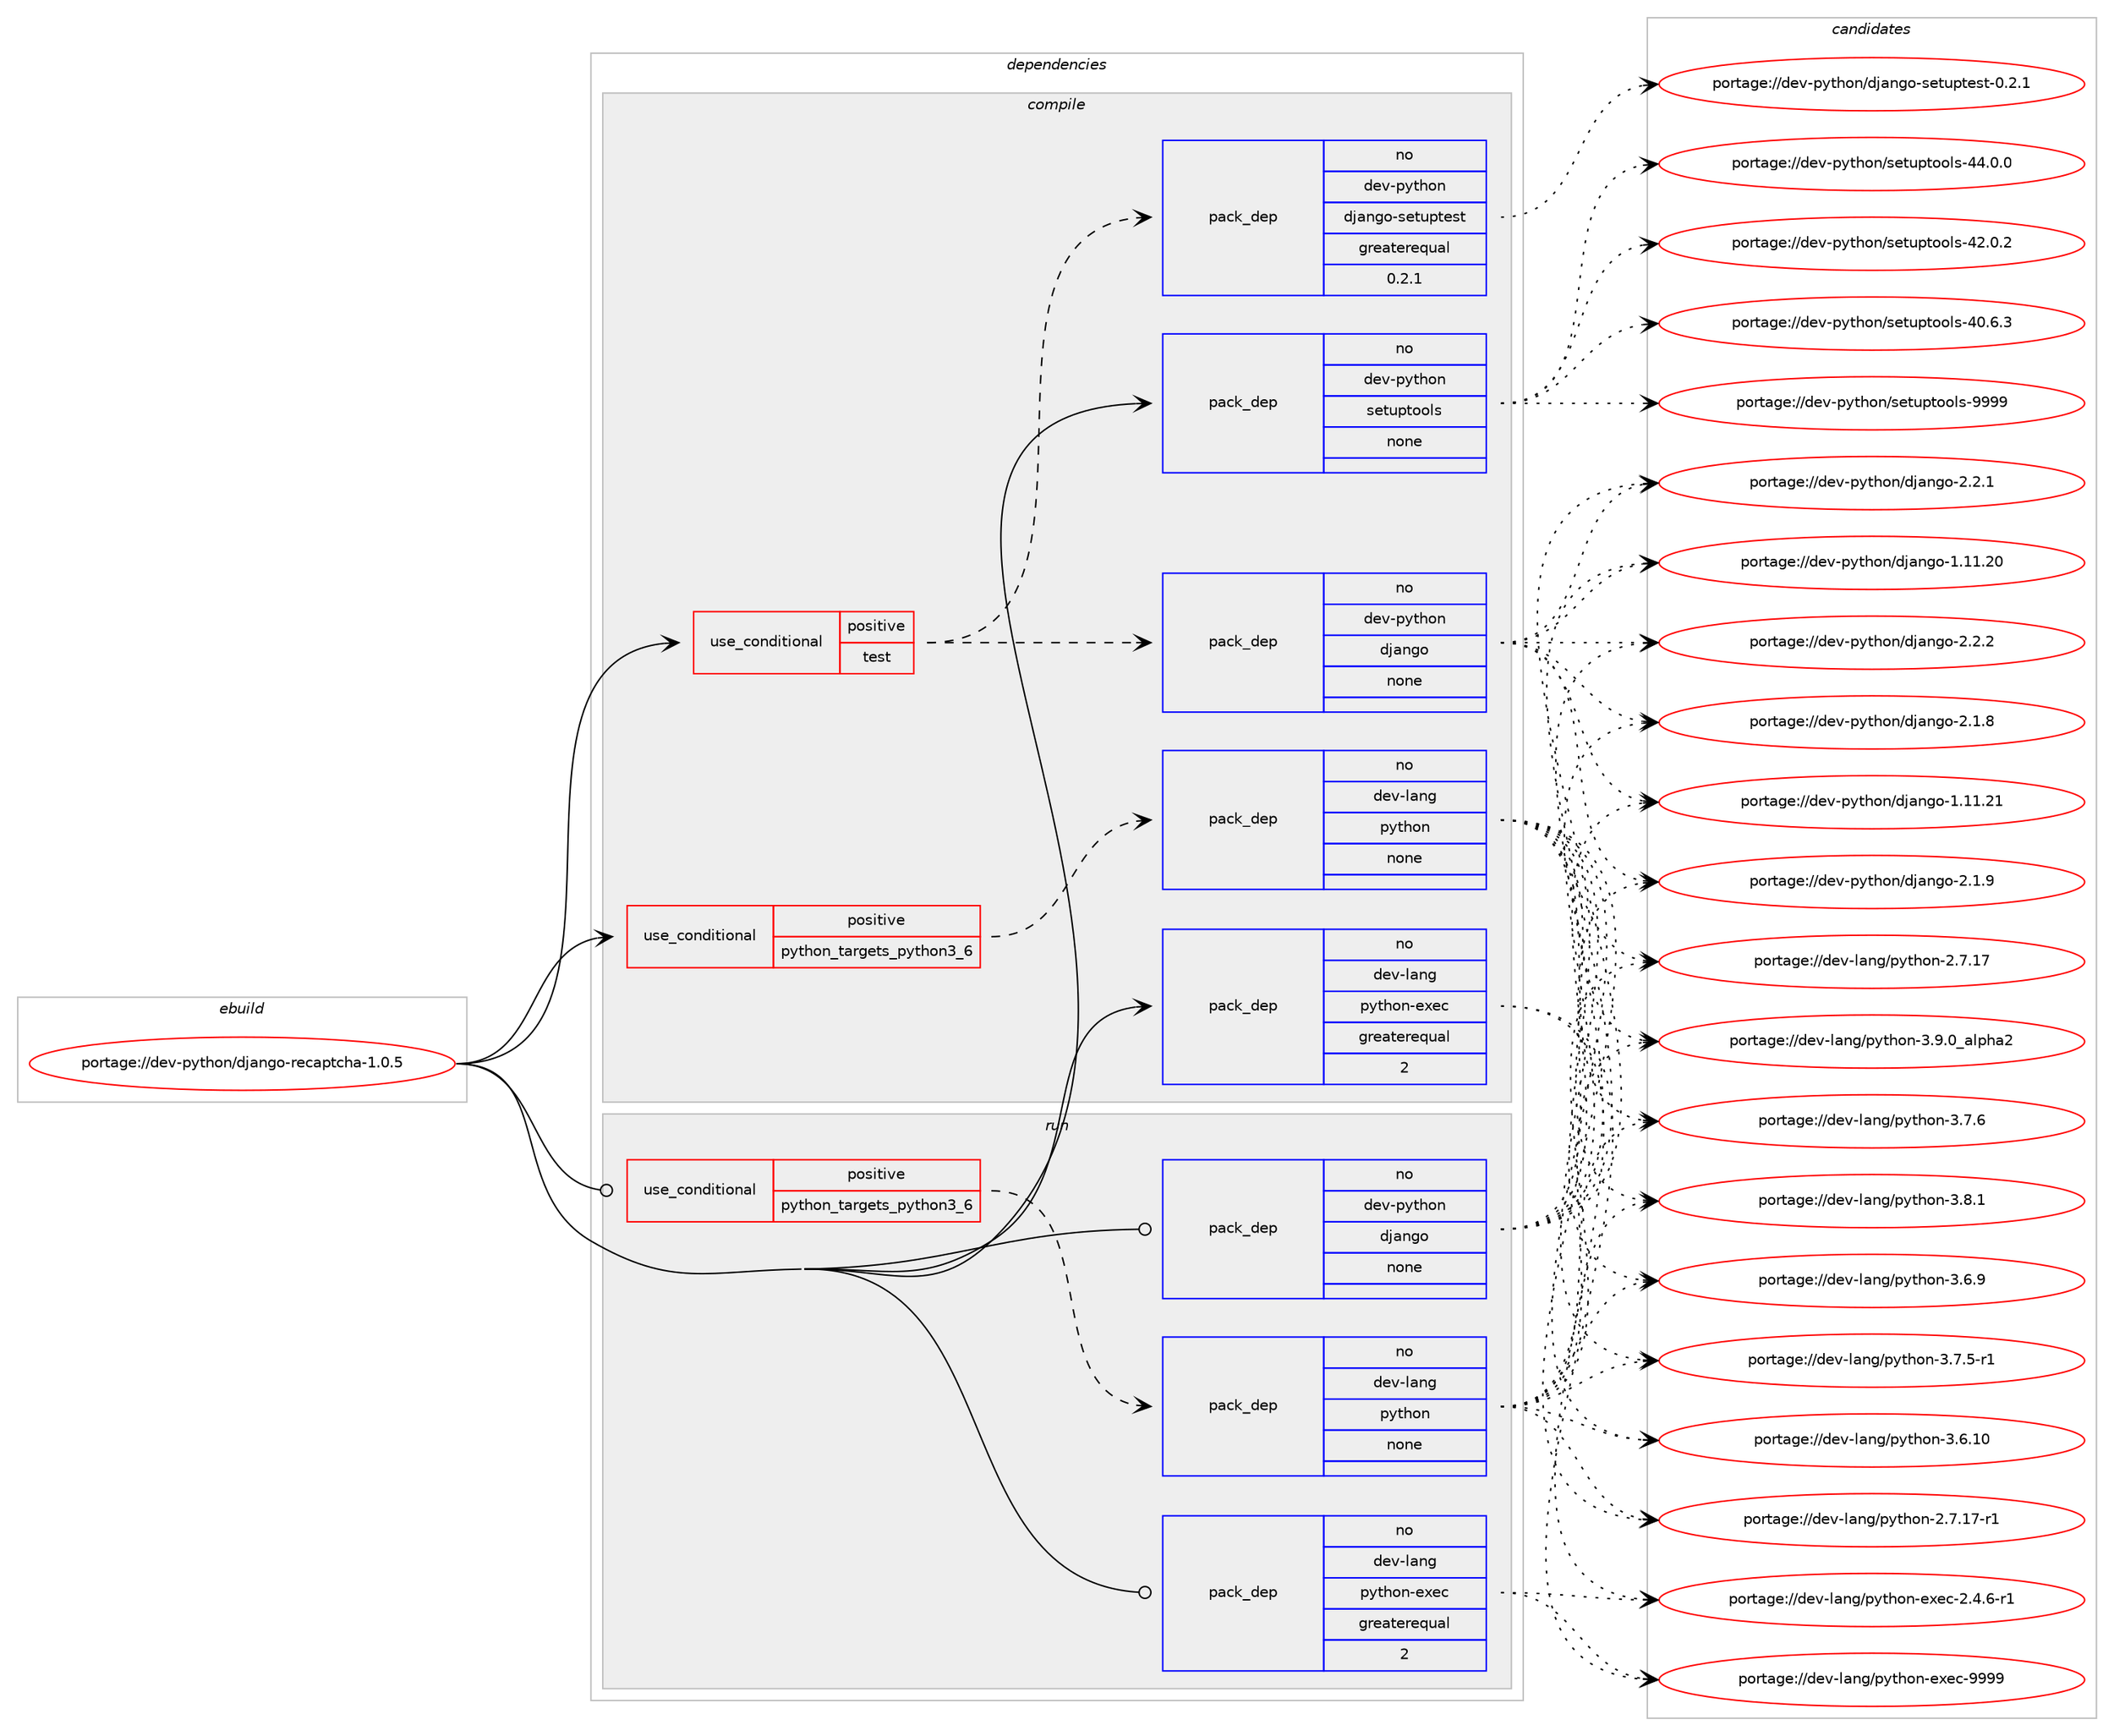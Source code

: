 digraph prolog {

# *************
# Graph options
# *************

newrank=true;
concentrate=true;
compound=true;
graph [rankdir=LR,fontname=Helvetica,fontsize=10,ranksep=1.5];#, ranksep=2.5, nodesep=0.2];
edge  [arrowhead=vee];
node  [fontname=Helvetica,fontsize=10];

# **********
# The ebuild
# **********

subgraph cluster_leftcol {
color=gray;
rank=same;
label=<<i>ebuild</i>>;
id [label="portage://dev-python/django-recaptcha-1.0.5", color=red, width=4, href="../dev-python/django-recaptcha-1.0.5.svg"];
}

# ****************
# The dependencies
# ****************

subgraph cluster_midcol {
color=gray;
label=<<i>dependencies</i>>;
subgraph cluster_compile {
fillcolor="#eeeeee";
style=filled;
label=<<i>compile</i>>;
subgraph cond116770 {
dependency463933 [label=<<TABLE BORDER="0" CELLBORDER="1" CELLSPACING="0" CELLPADDING="4"><TR><TD ROWSPAN="3" CELLPADDING="10">use_conditional</TD></TR><TR><TD>positive</TD></TR><TR><TD>python_targets_python3_6</TD></TR></TABLE>>, shape=none, color=red];
subgraph pack342170 {
dependency463934 [label=<<TABLE BORDER="0" CELLBORDER="1" CELLSPACING="0" CELLPADDING="4" WIDTH="220"><TR><TD ROWSPAN="6" CELLPADDING="30">pack_dep</TD></TR><TR><TD WIDTH="110">no</TD></TR><TR><TD>dev-lang</TD></TR><TR><TD>python</TD></TR><TR><TD>none</TD></TR><TR><TD></TD></TR></TABLE>>, shape=none, color=blue];
}
dependency463933:e -> dependency463934:w [weight=20,style="dashed",arrowhead="vee"];
}
id:e -> dependency463933:w [weight=20,style="solid",arrowhead="vee"];
subgraph cond116771 {
dependency463935 [label=<<TABLE BORDER="0" CELLBORDER="1" CELLSPACING="0" CELLPADDING="4"><TR><TD ROWSPAN="3" CELLPADDING="10">use_conditional</TD></TR><TR><TD>positive</TD></TR><TR><TD>test</TD></TR></TABLE>>, shape=none, color=red];
subgraph pack342171 {
dependency463936 [label=<<TABLE BORDER="0" CELLBORDER="1" CELLSPACING="0" CELLPADDING="4" WIDTH="220"><TR><TD ROWSPAN="6" CELLPADDING="30">pack_dep</TD></TR><TR><TD WIDTH="110">no</TD></TR><TR><TD>dev-python</TD></TR><TR><TD>django</TD></TR><TR><TD>none</TD></TR><TR><TD></TD></TR></TABLE>>, shape=none, color=blue];
}
dependency463935:e -> dependency463936:w [weight=20,style="dashed",arrowhead="vee"];
subgraph pack342172 {
dependency463937 [label=<<TABLE BORDER="0" CELLBORDER="1" CELLSPACING="0" CELLPADDING="4" WIDTH="220"><TR><TD ROWSPAN="6" CELLPADDING="30">pack_dep</TD></TR><TR><TD WIDTH="110">no</TD></TR><TR><TD>dev-python</TD></TR><TR><TD>django-setuptest</TD></TR><TR><TD>greaterequal</TD></TR><TR><TD>0.2.1</TD></TR></TABLE>>, shape=none, color=blue];
}
dependency463935:e -> dependency463937:w [weight=20,style="dashed",arrowhead="vee"];
}
id:e -> dependency463935:w [weight=20,style="solid",arrowhead="vee"];
subgraph pack342173 {
dependency463938 [label=<<TABLE BORDER="0" CELLBORDER="1" CELLSPACING="0" CELLPADDING="4" WIDTH="220"><TR><TD ROWSPAN="6" CELLPADDING="30">pack_dep</TD></TR><TR><TD WIDTH="110">no</TD></TR><TR><TD>dev-lang</TD></TR><TR><TD>python-exec</TD></TR><TR><TD>greaterequal</TD></TR><TR><TD>2</TD></TR></TABLE>>, shape=none, color=blue];
}
id:e -> dependency463938:w [weight=20,style="solid",arrowhead="vee"];
subgraph pack342174 {
dependency463939 [label=<<TABLE BORDER="0" CELLBORDER="1" CELLSPACING="0" CELLPADDING="4" WIDTH="220"><TR><TD ROWSPAN="6" CELLPADDING="30">pack_dep</TD></TR><TR><TD WIDTH="110">no</TD></TR><TR><TD>dev-python</TD></TR><TR><TD>setuptools</TD></TR><TR><TD>none</TD></TR><TR><TD></TD></TR></TABLE>>, shape=none, color=blue];
}
id:e -> dependency463939:w [weight=20,style="solid",arrowhead="vee"];
}
subgraph cluster_compileandrun {
fillcolor="#eeeeee";
style=filled;
label=<<i>compile and run</i>>;
}
subgraph cluster_run {
fillcolor="#eeeeee";
style=filled;
label=<<i>run</i>>;
subgraph cond116772 {
dependency463940 [label=<<TABLE BORDER="0" CELLBORDER="1" CELLSPACING="0" CELLPADDING="4"><TR><TD ROWSPAN="3" CELLPADDING="10">use_conditional</TD></TR><TR><TD>positive</TD></TR><TR><TD>python_targets_python3_6</TD></TR></TABLE>>, shape=none, color=red];
subgraph pack342175 {
dependency463941 [label=<<TABLE BORDER="0" CELLBORDER="1" CELLSPACING="0" CELLPADDING="4" WIDTH="220"><TR><TD ROWSPAN="6" CELLPADDING="30">pack_dep</TD></TR><TR><TD WIDTH="110">no</TD></TR><TR><TD>dev-lang</TD></TR><TR><TD>python</TD></TR><TR><TD>none</TD></TR><TR><TD></TD></TR></TABLE>>, shape=none, color=blue];
}
dependency463940:e -> dependency463941:w [weight=20,style="dashed",arrowhead="vee"];
}
id:e -> dependency463940:w [weight=20,style="solid",arrowhead="odot"];
subgraph pack342176 {
dependency463942 [label=<<TABLE BORDER="0" CELLBORDER="1" CELLSPACING="0" CELLPADDING="4" WIDTH="220"><TR><TD ROWSPAN="6" CELLPADDING="30">pack_dep</TD></TR><TR><TD WIDTH="110">no</TD></TR><TR><TD>dev-lang</TD></TR><TR><TD>python-exec</TD></TR><TR><TD>greaterequal</TD></TR><TR><TD>2</TD></TR></TABLE>>, shape=none, color=blue];
}
id:e -> dependency463942:w [weight=20,style="solid",arrowhead="odot"];
subgraph pack342177 {
dependency463943 [label=<<TABLE BORDER="0" CELLBORDER="1" CELLSPACING="0" CELLPADDING="4" WIDTH="220"><TR><TD ROWSPAN="6" CELLPADDING="30">pack_dep</TD></TR><TR><TD WIDTH="110">no</TD></TR><TR><TD>dev-python</TD></TR><TR><TD>django</TD></TR><TR><TD>none</TD></TR><TR><TD></TD></TR></TABLE>>, shape=none, color=blue];
}
id:e -> dependency463943:w [weight=20,style="solid",arrowhead="odot"];
}
}

# **************
# The candidates
# **************

subgraph cluster_choices {
rank=same;
color=gray;
label=<<i>candidates</i>>;

subgraph choice342170 {
color=black;
nodesep=1;
choice10010111845108971101034711212111610411111045514657464895971081121049750 [label="portage://dev-lang/python-3.9.0_alpha2", color=red, width=4,href="../dev-lang/python-3.9.0_alpha2.svg"];
choice100101118451089711010347112121116104111110455146564649 [label="portage://dev-lang/python-3.8.1", color=red, width=4,href="../dev-lang/python-3.8.1.svg"];
choice100101118451089711010347112121116104111110455146554654 [label="portage://dev-lang/python-3.7.6", color=red, width=4,href="../dev-lang/python-3.7.6.svg"];
choice1001011184510897110103471121211161041111104551465546534511449 [label="portage://dev-lang/python-3.7.5-r1", color=red, width=4,href="../dev-lang/python-3.7.5-r1.svg"];
choice100101118451089711010347112121116104111110455146544657 [label="portage://dev-lang/python-3.6.9", color=red, width=4,href="../dev-lang/python-3.6.9.svg"];
choice10010111845108971101034711212111610411111045514654464948 [label="portage://dev-lang/python-3.6.10", color=red, width=4,href="../dev-lang/python-3.6.10.svg"];
choice100101118451089711010347112121116104111110455046554649554511449 [label="portage://dev-lang/python-2.7.17-r1", color=red, width=4,href="../dev-lang/python-2.7.17-r1.svg"];
choice10010111845108971101034711212111610411111045504655464955 [label="portage://dev-lang/python-2.7.17", color=red, width=4,href="../dev-lang/python-2.7.17.svg"];
dependency463934:e -> choice10010111845108971101034711212111610411111045514657464895971081121049750:w [style=dotted,weight="100"];
dependency463934:e -> choice100101118451089711010347112121116104111110455146564649:w [style=dotted,weight="100"];
dependency463934:e -> choice100101118451089711010347112121116104111110455146554654:w [style=dotted,weight="100"];
dependency463934:e -> choice1001011184510897110103471121211161041111104551465546534511449:w [style=dotted,weight="100"];
dependency463934:e -> choice100101118451089711010347112121116104111110455146544657:w [style=dotted,weight="100"];
dependency463934:e -> choice10010111845108971101034711212111610411111045514654464948:w [style=dotted,weight="100"];
dependency463934:e -> choice100101118451089711010347112121116104111110455046554649554511449:w [style=dotted,weight="100"];
dependency463934:e -> choice10010111845108971101034711212111610411111045504655464955:w [style=dotted,weight="100"];
}
subgraph choice342171 {
color=black;
nodesep=1;
choice100101118451121211161041111104710010697110103111455046504650 [label="portage://dev-python/django-2.2.2", color=red, width=4,href="../dev-python/django-2.2.2.svg"];
choice100101118451121211161041111104710010697110103111455046504649 [label="portage://dev-python/django-2.2.1", color=red, width=4,href="../dev-python/django-2.2.1.svg"];
choice100101118451121211161041111104710010697110103111455046494657 [label="portage://dev-python/django-2.1.9", color=red, width=4,href="../dev-python/django-2.1.9.svg"];
choice100101118451121211161041111104710010697110103111455046494656 [label="portage://dev-python/django-2.1.8", color=red, width=4,href="../dev-python/django-2.1.8.svg"];
choice1001011184511212111610411111047100106971101031114549464949465049 [label="portage://dev-python/django-1.11.21", color=red, width=4,href="../dev-python/django-1.11.21.svg"];
choice1001011184511212111610411111047100106971101031114549464949465048 [label="portage://dev-python/django-1.11.20", color=red, width=4,href="../dev-python/django-1.11.20.svg"];
dependency463936:e -> choice100101118451121211161041111104710010697110103111455046504650:w [style=dotted,weight="100"];
dependency463936:e -> choice100101118451121211161041111104710010697110103111455046504649:w [style=dotted,weight="100"];
dependency463936:e -> choice100101118451121211161041111104710010697110103111455046494657:w [style=dotted,weight="100"];
dependency463936:e -> choice100101118451121211161041111104710010697110103111455046494656:w [style=dotted,weight="100"];
dependency463936:e -> choice1001011184511212111610411111047100106971101031114549464949465049:w [style=dotted,weight="100"];
dependency463936:e -> choice1001011184511212111610411111047100106971101031114549464949465048:w [style=dotted,weight="100"];
}
subgraph choice342172 {
color=black;
nodesep=1;
choice10010111845112121116104111110471001069711010311145115101116117112116101115116454846504649 [label="portage://dev-python/django-setuptest-0.2.1", color=red, width=4,href="../dev-python/django-setuptest-0.2.1.svg"];
dependency463937:e -> choice10010111845112121116104111110471001069711010311145115101116117112116101115116454846504649:w [style=dotted,weight="100"];
}
subgraph choice342173 {
color=black;
nodesep=1;
choice10010111845108971101034711212111610411111045101120101994557575757 [label="portage://dev-lang/python-exec-9999", color=red, width=4,href="../dev-lang/python-exec-9999.svg"];
choice10010111845108971101034711212111610411111045101120101994550465246544511449 [label="portage://dev-lang/python-exec-2.4.6-r1", color=red, width=4,href="../dev-lang/python-exec-2.4.6-r1.svg"];
dependency463938:e -> choice10010111845108971101034711212111610411111045101120101994557575757:w [style=dotted,weight="100"];
dependency463938:e -> choice10010111845108971101034711212111610411111045101120101994550465246544511449:w [style=dotted,weight="100"];
}
subgraph choice342174 {
color=black;
nodesep=1;
choice10010111845112121116104111110471151011161171121161111111081154557575757 [label="portage://dev-python/setuptools-9999", color=red, width=4,href="../dev-python/setuptools-9999.svg"];
choice100101118451121211161041111104711510111611711211611111110811545525246484648 [label="portage://dev-python/setuptools-44.0.0", color=red, width=4,href="../dev-python/setuptools-44.0.0.svg"];
choice100101118451121211161041111104711510111611711211611111110811545525046484650 [label="portage://dev-python/setuptools-42.0.2", color=red, width=4,href="../dev-python/setuptools-42.0.2.svg"];
choice100101118451121211161041111104711510111611711211611111110811545524846544651 [label="portage://dev-python/setuptools-40.6.3", color=red, width=4,href="../dev-python/setuptools-40.6.3.svg"];
dependency463939:e -> choice10010111845112121116104111110471151011161171121161111111081154557575757:w [style=dotted,weight="100"];
dependency463939:e -> choice100101118451121211161041111104711510111611711211611111110811545525246484648:w [style=dotted,weight="100"];
dependency463939:e -> choice100101118451121211161041111104711510111611711211611111110811545525046484650:w [style=dotted,weight="100"];
dependency463939:e -> choice100101118451121211161041111104711510111611711211611111110811545524846544651:w [style=dotted,weight="100"];
}
subgraph choice342175 {
color=black;
nodesep=1;
choice10010111845108971101034711212111610411111045514657464895971081121049750 [label="portage://dev-lang/python-3.9.0_alpha2", color=red, width=4,href="../dev-lang/python-3.9.0_alpha2.svg"];
choice100101118451089711010347112121116104111110455146564649 [label="portage://dev-lang/python-3.8.1", color=red, width=4,href="../dev-lang/python-3.8.1.svg"];
choice100101118451089711010347112121116104111110455146554654 [label="portage://dev-lang/python-3.7.6", color=red, width=4,href="../dev-lang/python-3.7.6.svg"];
choice1001011184510897110103471121211161041111104551465546534511449 [label="portage://dev-lang/python-3.7.5-r1", color=red, width=4,href="../dev-lang/python-3.7.5-r1.svg"];
choice100101118451089711010347112121116104111110455146544657 [label="portage://dev-lang/python-3.6.9", color=red, width=4,href="../dev-lang/python-3.6.9.svg"];
choice10010111845108971101034711212111610411111045514654464948 [label="portage://dev-lang/python-3.6.10", color=red, width=4,href="../dev-lang/python-3.6.10.svg"];
choice100101118451089711010347112121116104111110455046554649554511449 [label="portage://dev-lang/python-2.7.17-r1", color=red, width=4,href="../dev-lang/python-2.7.17-r1.svg"];
choice10010111845108971101034711212111610411111045504655464955 [label="portage://dev-lang/python-2.7.17", color=red, width=4,href="../dev-lang/python-2.7.17.svg"];
dependency463941:e -> choice10010111845108971101034711212111610411111045514657464895971081121049750:w [style=dotted,weight="100"];
dependency463941:e -> choice100101118451089711010347112121116104111110455146564649:w [style=dotted,weight="100"];
dependency463941:e -> choice100101118451089711010347112121116104111110455146554654:w [style=dotted,weight="100"];
dependency463941:e -> choice1001011184510897110103471121211161041111104551465546534511449:w [style=dotted,weight="100"];
dependency463941:e -> choice100101118451089711010347112121116104111110455146544657:w [style=dotted,weight="100"];
dependency463941:e -> choice10010111845108971101034711212111610411111045514654464948:w [style=dotted,weight="100"];
dependency463941:e -> choice100101118451089711010347112121116104111110455046554649554511449:w [style=dotted,weight="100"];
dependency463941:e -> choice10010111845108971101034711212111610411111045504655464955:w [style=dotted,weight="100"];
}
subgraph choice342176 {
color=black;
nodesep=1;
choice10010111845108971101034711212111610411111045101120101994557575757 [label="portage://dev-lang/python-exec-9999", color=red, width=4,href="../dev-lang/python-exec-9999.svg"];
choice10010111845108971101034711212111610411111045101120101994550465246544511449 [label="portage://dev-lang/python-exec-2.4.6-r1", color=red, width=4,href="../dev-lang/python-exec-2.4.6-r1.svg"];
dependency463942:e -> choice10010111845108971101034711212111610411111045101120101994557575757:w [style=dotted,weight="100"];
dependency463942:e -> choice10010111845108971101034711212111610411111045101120101994550465246544511449:w [style=dotted,weight="100"];
}
subgraph choice342177 {
color=black;
nodesep=1;
choice100101118451121211161041111104710010697110103111455046504650 [label="portage://dev-python/django-2.2.2", color=red, width=4,href="../dev-python/django-2.2.2.svg"];
choice100101118451121211161041111104710010697110103111455046504649 [label="portage://dev-python/django-2.2.1", color=red, width=4,href="../dev-python/django-2.2.1.svg"];
choice100101118451121211161041111104710010697110103111455046494657 [label="portage://dev-python/django-2.1.9", color=red, width=4,href="../dev-python/django-2.1.9.svg"];
choice100101118451121211161041111104710010697110103111455046494656 [label="portage://dev-python/django-2.1.8", color=red, width=4,href="../dev-python/django-2.1.8.svg"];
choice1001011184511212111610411111047100106971101031114549464949465049 [label="portage://dev-python/django-1.11.21", color=red, width=4,href="../dev-python/django-1.11.21.svg"];
choice1001011184511212111610411111047100106971101031114549464949465048 [label="portage://dev-python/django-1.11.20", color=red, width=4,href="../dev-python/django-1.11.20.svg"];
dependency463943:e -> choice100101118451121211161041111104710010697110103111455046504650:w [style=dotted,weight="100"];
dependency463943:e -> choice100101118451121211161041111104710010697110103111455046504649:w [style=dotted,weight="100"];
dependency463943:e -> choice100101118451121211161041111104710010697110103111455046494657:w [style=dotted,weight="100"];
dependency463943:e -> choice100101118451121211161041111104710010697110103111455046494656:w [style=dotted,weight="100"];
dependency463943:e -> choice1001011184511212111610411111047100106971101031114549464949465049:w [style=dotted,weight="100"];
dependency463943:e -> choice1001011184511212111610411111047100106971101031114549464949465048:w [style=dotted,weight="100"];
}
}

}
